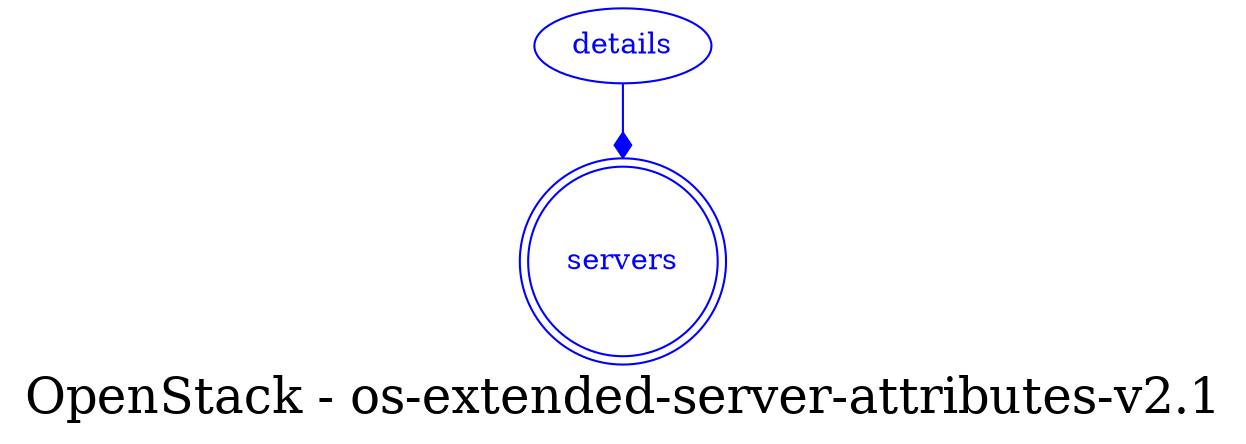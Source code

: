 digraph LexiconGraph {
graph[label="OpenStack - os-extended-server-attributes-v2.1", fontsize=24]
splines=true
"servers" [color=blue, fontcolor=blue, shape=doublecircle]
"details" -> "servers" [color=blue, fontcolor=blue, arrowhead=diamond, arrowtail=none]
"details" [color=blue, fontcolor=blue, shape=ellipse]
}
